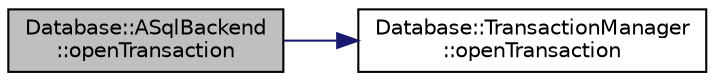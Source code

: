 digraph "Database::ASqlBackend::openTransaction"
{
 // LATEX_PDF_SIZE
  edge [fontname="Helvetica",fontsize="10",labelfontname="Helvetica",labelfontsize="10"];
  node [fontname="Helvetica",fontsize="10",shape=record];
  rankdir="LR";
  Node1 [label="Database::ASqlBackend\l::openTransaction",height=0.2,width=0.4,color="black", fillcolor="grey75", style="filled", fontcolor="black",tooltip="begin transaction"];
  Node1 -> Node2 [color="midnightblue",fontsize="10",style="solid",fontname="Helvetica"];
  Node2 [label="Database::TransactionManager\l::openTransaction",height=0.2,width=0.4,color="black", fillcolor="white", style="filled",URL="$class_database_1_1_transaction_manager.html#a22368b1c2c53ce3138e3386cbe5997d2",tooltip=" "];
}
